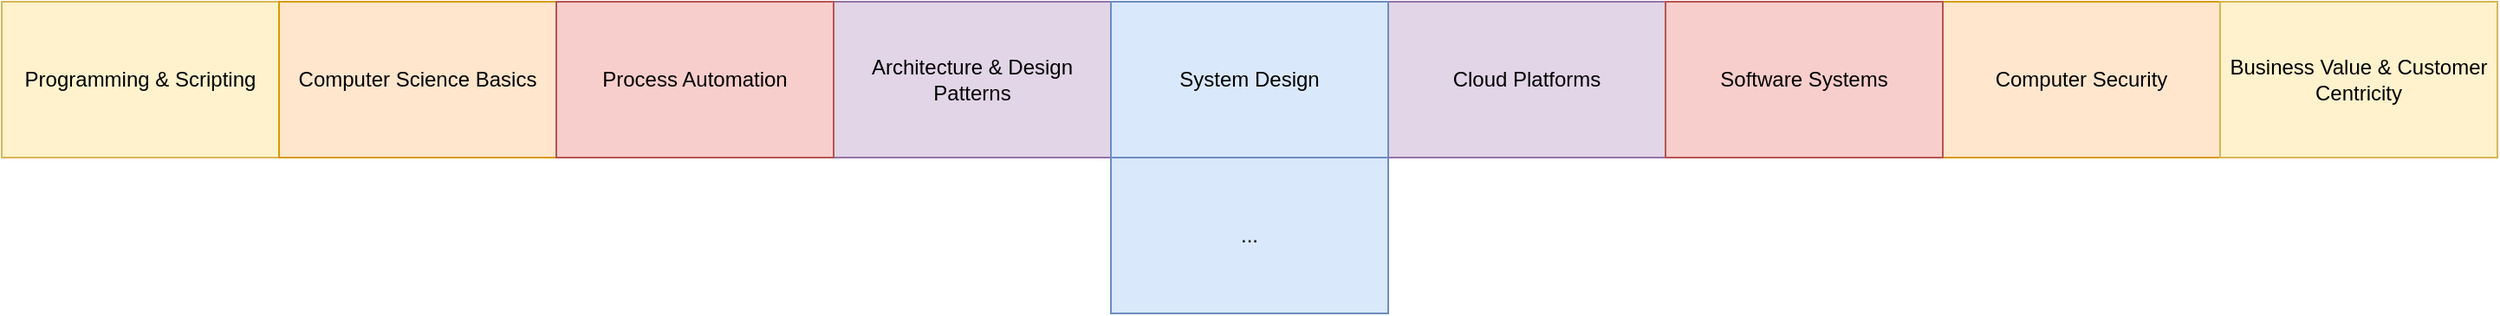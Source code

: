 <mxfile version="22.0.3" type="device">
  <diagram id="rMvdf8qOIr-5ktG2nBTj" name="Page-1">
    <mxGraphModel dx="1964" dy="878" grid="1" gridSize="10" guides="1" tooltips="1" connect="1" arrows="1" fold="1" page="1" pageScale="1" pageWidth="850" pageHeight="1100" background="#ffffff" math="0" shadow="0">
      <root>
        <mxCell id="0" />
        <mxCell id="1" parent="0" />
        <mxCell id="KGi8-4T1SCaVCmAp8pCe-1" value="Programming &amp;amp; Scripting" style="rounded=0;whiteSpace=wrap;html=1;fillColor=#fff2cc;strokeColor=#d6b656;" parent="1" vertex="1">
          <mxGeometry x="-90" y="430" width="160" height="90" as="geometry" />
        </mxCell>
        <mxCell id="KGi8-4T1SCaVCmAp8pCe-2" value="Architecture &amp;amp; Design Patterns" style="rounded=0;whiteSpace=wrap;html=1;fillColor=#e1d5e7;strokeColor=#9673a6;" parent="1" vertex="1">
          <mxGeometry x="390" y="430" width="160" height="90" as="geometry" />
        </mxCell>
        <mxCell id="KGi8-4T1SCaVCmAp8pCe-3" value="Computer Security" style="rounded=0;whiteSpace=wrap;html=1;fillColor=#ffe6cc;strokeColor=#d79b00;" parent="1" vertex="1">
          <mxGeometry x="1030" y="430" width="160" height="90" as="geometry" />
        </mxCell>
        <mxCell id="KGi8-4T1SCaVCmAp8pCe-7" value="Cloud Platforms" style="rounded=0;whiteSpace=wrap;html=1;fillColor=#e1d5e7;strokeColor=#9673a6;" parent="1" vertex="1">
          <mxGeometry x="710" y="430" width="160" height="90" as="geometry" />
        </mxCell>
        <mxCell id="KGi8-4T1SCaVCmAp8pCe-8" value="Business Value &amp;amp; Customer Centricity" style="rounded=0;whiteSpace=wrap;html=1;fillColor=#fff2cc;strokeColor=#d6b656;" parent="1" vertex="1">
          <mxGeometry x="1190" y="430" width="160" height="90" as="geometry" />
        </mxCell>
        <mxCell id="iDwtIqG1vuOme2gipTEX-1" value="Computer Science Basics" style="rounded=0;whiteSpace=wrap;html=1;fillColor=#ffe6cc;strokeColor=#d79b00;" parent="1" vertex="1">
          <mxGeometry x="70" y="430" width="160" height="90" as="geometry" />
        </mxCell>
        <mxCell id="iDwtIqG1vuOme2gipTEX-2" value="System Design" style="rounded=0;whiteSpace=wrap;html=1;fillColor=#dae8fc;strokeColor=#6c8ebf;" parent="1" vertex="1">
          <mxGeometry x="550" y="430" width="160" height="90" as="geometry" />
        </mxCell>
        <mxCell id="iDwtIqG1vuOme2gipTEX-3" value="Software Systems" style="rounded=0;whiteSpace=wrap;html=1;fillColor=#f8cecc;strokeColor=#b85450;" parent="1" vertex="1">
          <mxGeometry x="870" y="430" width="160" height="90" as="geometry" />
        </mxCell>
        <mxCell id="iDwtIqG1vuOme2gipTEX-4" value="Process Automation" style="rounded=0;whiteSpace=wrap;html=1;fillColor=#f8cecc;strokeColor=#b85450;" parent="1" vertex="1">
          <mxGeometry x="230" y="430" width="160" height="90" as="geometry" />
        </mxCell>
        <mxCell id="iDwtIqG1vuOme2gipTEX-7" value="..." style="rounded=0;whiteSpace=wrap;html=1;fillColor=#dae8fc;strokeColor=#6c8ebf;" parent="1" vertex="1">
          <mxGeometry x="550" y="520" width="160" height="90" as="geometry" />
        </mxCell>
      </root>
    </mxGraphModel>
  </diagram>
</mxfile>
